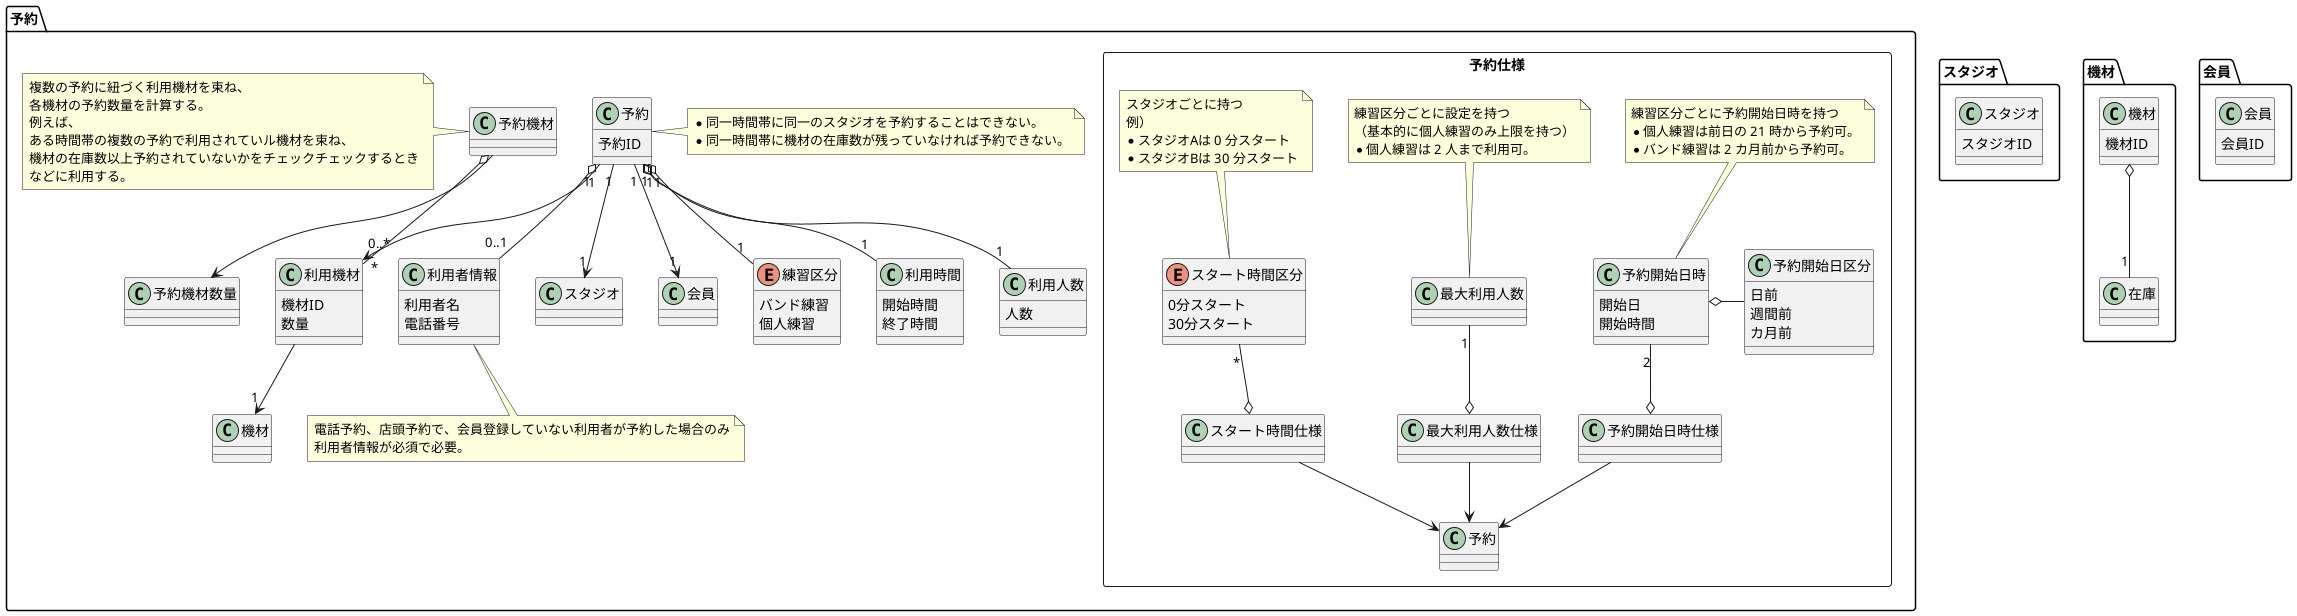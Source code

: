 @startuml DomainModel

package スタジオ {
    class スタジオ {
        スタジオID
    }
}

package 機材 {
    class 機材 {
        機材ID
    }

    class 在庫 {
    }

    機材 o-- "1" 在庫
}

package 会員 {
    class 会員 {
        会員ID
    }
}

package 予約 {
    class 予約 {
        予約ID
    }

    enum 練習区分 {
        バンド練習
        個人練習
    }

    class 利用機材 {
        機材ID
        数量
    }

    class 利用時間 {
        開始時間
        終了時間
    }

    class 利用人数 {
        人数
    }

    class 利用者情報 {
        利用者名
        電話番号
    }

    予約 "1" --> "1" スタジオ
    予約 "1" --> "1" 会員
    予約 "1" o-- "1" 練習区分
    予約 "1" o-- "1" 利用時間
    予約 "1" o-- "1" 利用人数
    予約 "1" o-- "0..1" 利用者情報
    予約 "1" --> "0..*" 利用機材
    利用機材 --> "1" 機材

    note right of 予約
    * 同一時間帯に同一のスタジオを予約することはできない。
    * 同一時間帯に機材の在庫数が残っていなければ予約できない。
    end note

    note bottom of 利用者情報
    電話予約、店頭予約で、会員登録していない利用者が予約した場合のみ
    利用者情報が必須で必要。
    end note

    class 予約機材 {
    }

    class 予約機材数量 {
    }

    予約機材 o-- "*" 利用機材
    予約機材 --> 予約機材数量

    note left of 予約機材
    複数の予約に紐づく利用機材を束ね、
    各機材の予約数量を計算する。
    例えば、
    ある時間帯の複数の予約で利用されていル機材を束ね、
    機材の在庫数以上予約されていないかをチェックチェックするとき
    などに利用する。
    end note


    rectangle 予約仕様 {
        
        class 予約開始日時仕様 {
        }

        class 予約開始日時 {
            開始日
            開始時間
        }

        class 予約開始日区分 {
            日前
            週間前
            カ月前
        }

        予約開始日時仕様 --> 予約
        予約開始日時 "2" --o 予約開始日時仕様
        予約開始日時 o- 予約開始日区分

        note top of 予約開始日時
        練習区分ごとに予約開始日時を持つ
        * 個人練習は前日の 21 時から予約可。
        * バンド練習は 2 カ月前から予約可。
        end note


        class 最大利用人数仕様 {
        }

        class 最大利用人数 {
        }

        最大利用人数仕様 --> 予約
        最大利用人数 "1" --o 最大利用人数仕様

        note top of 最大利用人数
        練習区分ごとに設定を持つ
        （基本的に個人練習のみ上限を持つ）
        * 個人練習は 2 人まで利用可。
        end note


        class スタート時間仕様 {
        }

        enum スタート時間区分 {
            0分スタート
            30分スタート
        }

        スタート時間仕様 --> 予約
        スタート時間区分 "*" --o スタート時間仕様

        note top of スタート時間区分
        スタジオごとに持つ
        例）
        * スタジオAは 0 分スタート
        * スタジオBは 30 分スタート
        end note    
    }
}

@enduml
